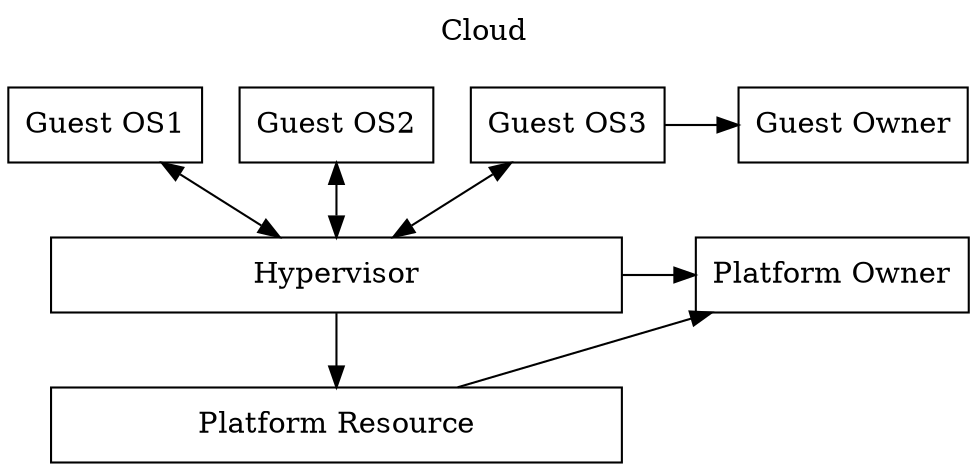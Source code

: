 digraph cloud_owner{
	node[shape = box];
	label = "Cloud \n "; labelloc = t;

	guest_os1[label = "Guest OS1"];
	guest_os2[label = "Guest OS2"];
	guest_os3[label = "Guest OS3"];	
	hypervisor[label = "Hypervisor", width = 3.8];
	platform_resource[label = "Platform Resource", width = 3.8];
	guest_owner[label = "Guest Owner"; width = 1.5];
	platform_owner[label = "Platform Owner"];

	guest_os1 -> hypervisor[dir = both;];
	guest_os2 -> hypervisor[dir = both;];
	guest_os3 -> hypervisor[dir = both;];
	hypervisor -> platform_resource[weight = 8];

	{rank = same; guest_os3 -> guest_owner[minlen = 2]}	
	{rank = same; hypervisor -> platform_owner[minlen = 2]}

	platform_resource -> platform_owner;

}